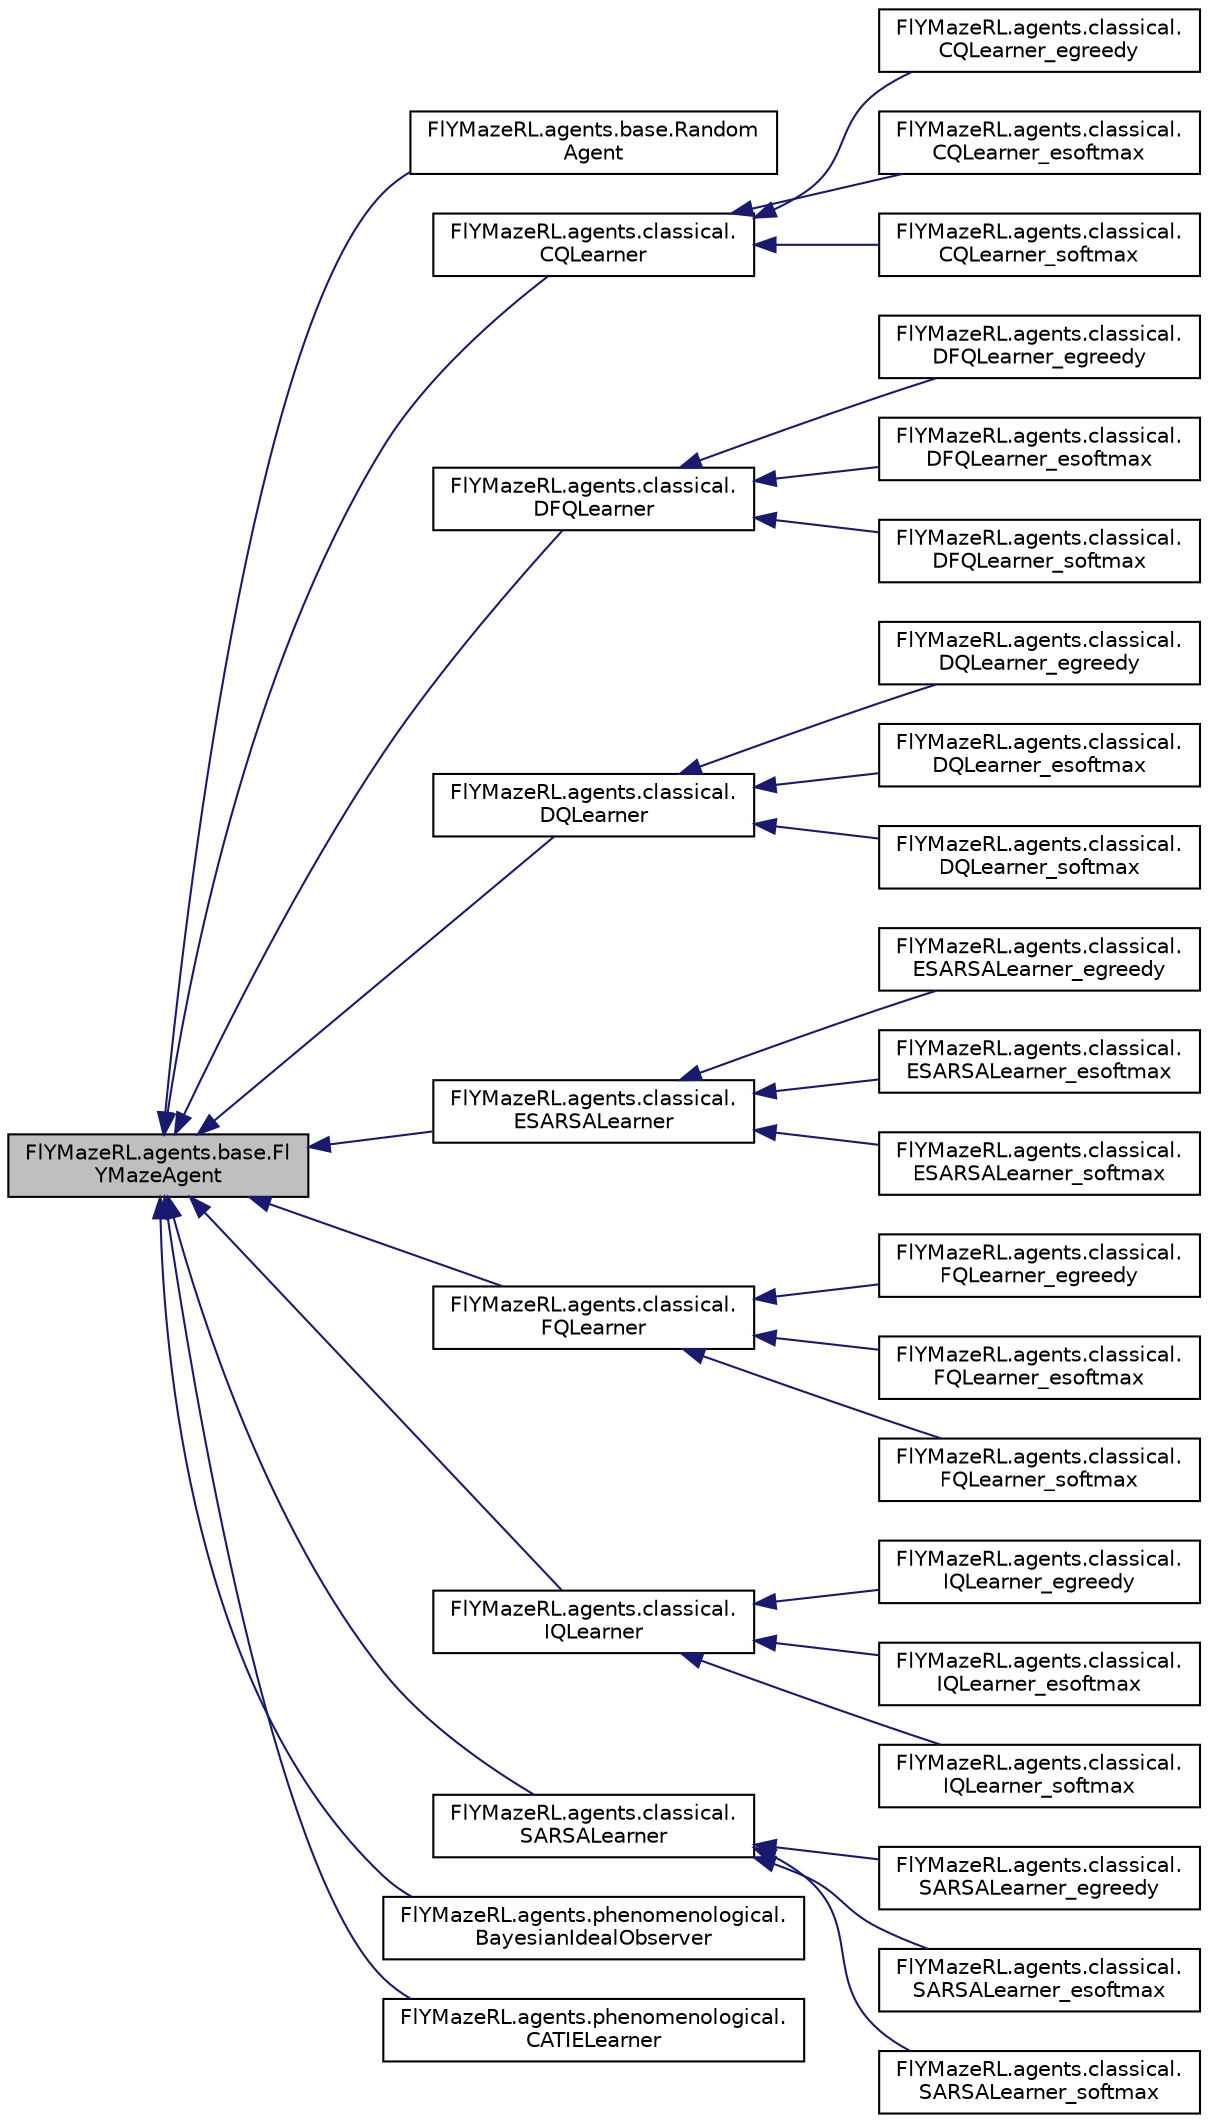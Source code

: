 digraph "FlYMazeRL.agents.base.FlYMazeAgent"
{
 // LATEX_PDF_SIZE
  edge [fontname="Helvetica",fontsize="10",labelfontname="Helvetica",labelfontsize="10"];
  node [fontname="Helvetica",fontsize="10",shape=record];
  rankdir="LR";
  Node1 [label="FlYMazeRL.agents.base.Fl\lYMazeAgent",height=0.2,width=0.4,color="black", fillcolor="grey75", style="filled", fontcolor="black",tooltip=" "];
  Node1 -> Node2 [dir="back",color="midnightblue",fontsize="10",style="solid",fontname="Helvetica"];
  Node2 [label="FlYMazeRL.agents.base.Random\lAgent",height=0.2,width=0.4,color="black", fillcolor="white", style="filled",URL="$dc/d52/class_fl_y_maze_r_l_1_1agents_1_1base_1_1_random_agent.html",tooltip=" "];
  Node1 -> Node3 [dir="back",color="midnightblue",fontsize="10",style="solid",fontname="Helvetica"];
  Node3 [label="FlYMazeRL.agents.classical.\lCQLearner",height=0.2,width=0.4,color="black", fillcolor="white", style="filled",URL="$d2/da0/class_fl_y_maze_r_l_1_1agents_1_1classical_1_1_c_q_learner.html",tooltip=" "];
  Node3 -> Node4 [dir="back",color="midnightblue",fontsize="10",style="solid",fontname="Helvetica"];
  Node4 [label="FlYMazeRL.agents.classical.\lCQLearner_egreedy",height=0.2,width=0.4,color="black", fillcolor="white", style="filled",URL="$de/d56/class_fl_y_maze_r_l_1_1agents_1_1classical_1_1_c_q_learner__egreedy.html",tooltip=" "];
  Node3 -> Node5 [dir="back",color="midnightblue",fontsize="10",style="solid",fontname="Helvetica"];
  Node5 [label="FlYMazeRL.agents.classical.\lCQLearner_esoftmax",height=0.2,width=0.4,color="black", fillcolor="white", style="filled",URL="$d9/d18/class_fl_y_maze_r_l_1_1agents_1_1classical_1_1_c_q_learner__esoftmax.html",tooltip=" "];
  Node3 -> Node6 [dir="back",color="midnightblue",fontsize="10",style="solid",fontname="Helvetica"];
  Node6 [label="FlYMazeRL.agents.classical.\lCQLearner_softmax",height=0.2,width=0.4,color="black", fillcolor="white", style="filled",URL="$d7/da0/class_fl_y_maze_r_l_1_1agents_1_1classical_1_1_c_q_learner__softmax.html",tooltip=" "];
  Node1 -> Node7 [dir="back",color="midnightblue",fontsize="10",style="solid",fontname="Helvetica"];
  Node7 [label="FlYMazeRL.agents.classical.\lDFQLearner",height=0.2,width=0.4,color="black", fillcolor="white", style="filled",URL="$d0/d7a/class_fl_y_maze_r_l_1_1agents_1_1classical_1_1_d_f_q_learner.html",tooltip=" "];
  Node7 -> Node8 [dir="back",color="midnightblue",fontsize="10",style="solid",fontname="Helvetica"];
  Node8 [label="FlYMazeRL.agents.classical.\lDFQLearner_egreedy",height=0.2,width=0.4,color="black", fillcolor="white", style="filled",URL="$d7/ddb/class_fl_y_maze_r_l_1_1agents_1_1classical_1_1_d_f_q_learner__egreedy.html",tooltip=" "];
  Node7 -> Node9 [dir="back",color="midnightblue",fontsize="10",style="solid",fontname="Helvetica"];
  Node9 [label="FlYMazeRL.agents.classical.\lDFQLearner_esoftmax",height=0.2,width=0.4,color="black", fillcolor="white", style="filled",URL="$da/df7/class_fl_y_maze_r_l_1_1agents_1_1classical_1_1_d_f_q_learner__esoftmax.html",tooltip=" "];
  Node7 -> Node10 [dir="back",color="midnightblue",fontsize="10",style="solid",fontname="Helvetica"];
  Node10 [label="FlYMazeRL.agents.classical.\lDFQLearner_softmax",height=0.2,width=0.4,color="black", fillcolor="white", style="filled",URL="$dd/d13/class_fl_y_maze_r_l_1_1agents_1_1classical_1_1_d_f_q_learner__softmax.html",tooltip=" "];
  Node1 -> Node11 [dir="back",color="midnightblue",fontsize="10",style="solid",fontname="Helvetica"];
  Node11 [label="FlYMazeRL.agents.classical.\lDQLearner",height=0.2,width=0.4,color="black", fillcolor="white", style="filled",URL="$dd/da7/class_fl_y_maze_r_l_1_1agents_1_1classical_1_1_d_q_learner.html",tooltip=" "];
  Node11 -> Node12 [dir="back",color="midnightblue",fontsize="10",style="solid",fontname="Helvetica"];
  Node12 [label="FlYMazeRL.agents.classical.\lDQLearner_egreedy",height=0.2,width=0.4,color="black", fillcolor="white", style="filled",URL="$d8/d73/class_fl_y_maze_r_l_1_1agents_1_1classical_1_1_d_q_learner__egreedy.html",tooltip=" "];
  Node11 -> Node13 [dir="back",color="midnightblue",fontsize="10",style="solid",fontname="Helvetica"];
  Node13 [label="FlYMazeRL.agents.classical.\lDQLearner_esoftmax",height=0.2,width=0.4,color="black", fillcolor="white", style="filled",URL="$d9/d98/class_fl_y_maze_r_l_1_1agents_1_1classical_1_1_d_q_learner__esoftmax.html",tooltip=" "];
  Node11 -> Node14 [dir="back",color="midnightblue",fontsize="10",style="solid",fontname="Helvetica"];
  Node14 [label="FlYMazeRL.agents.classical.\lDQLearner_softmax",height=0.2,width=0.4,color="black", fillcolor="white", style="filled",URL="$d6/d1f/class_fl_y_maze_r_l_1_1agents_1_1classical_1_1_d_q_learner__softmax.html",tooltip=" "];
  Node1 -> Node15 [dir="back",color="midnightblue",fontsize="10",style="solid",fontname="Helvetica"];
  Node15 [label="FlYMazeRL.agents.classical.\lESARSALearner",height=0.2,width=0.4,color="black", fillcolor="white", style="filled",URL="$da/d3d/class_fl_y_maze_r_l_1_1agents_1_1classical_1_1_e_s_a_r_s_a_learner.html",tooltip=" "];
  Node15 -> Node16 [dir="back",color="midnightblue",fontsize="10",style="solid",fontname="Helvetica"];
  Node16 [label="FlYMazeRL.agents.classical.\lESARSALearner_egreedy",height=0.2,width=0.4,color="black", fillcolor="white", style="filled",URL="$df/d86/class_fl_y_maze_r_l_1_1agents_1_1classical_1_1_e_s_a_r_s_a_learner__egreedy.html",tooltip=" "];
  Node15 -> Node17 [dir="back",color="midnightblue",fontsize="10",style="solid",fontname="Helvetica"];
  Node17 [label="FlYMazeRL.agents.classical.\lESARSALearner_esoftmax",height=0.2,width=0.4,color="black", fillcolor="white", style="filled",URL="$d2/d3e/class_fl_y_maze_r_l_1_1agents_1_1classical_1_1_e_s_a_r_s_a_learner__esoftmax.html",tooltip=" "];
  Node15 -> Node18 [dir="back",color="midnightblue",fontsize="10",style="solid",fontname="Helvetica"];
  Node18 [label="FlYMazeRL.agents.classical.\lESARSALearner_softmax",height=0.2,width=0.4,color="black", fillcolor="white", style="filled",URL="$de/d06/class_fl_y_maze_r_l_1_1agents_1_1classical_1_1_e_s_a_r_s_a_learner__softmax.html",tooltip=" "];
  Node1 -> Node19 [dir="back",color="midnightblue",fontsize="10",style="solid",fontname="Helvetica"];
  Node19 [label="FlYMazeRL.agents.classical.\lFQLearner",height=0.2,width=0.4,color="black", fillcolor="white", style="filled",URL="$dc/d60/class_fl_y_maze_r_l_1_1agents_1_1classical_1_1_f_q_learner.html",tooltip=" "];
  Node19 -> Node20 [dir="back",color="midnightblue",fontsize="10",style="solid",fontname="Helvetica"];
  Node20 [label="FlYMazeRL.agents.classical.\lFQLearner_egreedy",height=0.2,width=0.4,color="black", fillcolor="white", style="filled",URL="$d4/d67/class_fl_y_maze_r_l_1_1agents_1_1classical_1_1_f_q_learner__egreedy.html",tooltip=" "];
  Node19 -> Node21 [dir="back",color="midnightblue",fontsize="10",style="solid",fontname="Helvetica"];
  Node21 [label="FlYMazeRL.agents.classical.\lFQLearner_esoftmax",height=0.2,width=0.4,color="black", fillcolor="white", style="filled",URL="$dc/d4a/class_fl_y_maze_r_l_1_1agents_1_1classical_1_1_f_q_learner__esoftmax.html",tooltip=" "];
  Node19 -> Node22 [dir="back",color="midnightblue",fontsize="10",style="solid",fontname="Helvetica"];
  Node22 [label="FlYMazeRL.agents.classical.\lFQLearner_softmax",height=0.2,width=0.4,color="black", fillcolor="white", style="filled",URL="$de/d61/class_fl_y_maze_r_l_1_1agents_1_1classical_1_1_f_q_learner__softmax.html",tooltip=" "];
  Node1 -> Node23 [dir="back",color="midnightblue",fontsize="10",style="solid",fontname="Helvetica"];
  Node23 [label="FlYMazeRL.agents.classical.\lIQLearner",height=0.2,width=0.4,color="black", fillcolor="white", style="filled",URL="$d5/d99/class_fl_y_maze_r_l_1_1agents_1_1classical_1_1_i_q_learner.html",tooltip=" "];
  Node23 -> Node24 [dir="back",color="midnightblue",fontsize="10",style="solid",fontname="Helvetica"];
  Node24 [label="FlYMazeRL.agents.classical.\lIQLearner_egreedy",height=0.2,width=0.4,color="black", fillcolor="white", style="filled",URL="$d8/d98/class_fl_y_maze_r_l_1_1agents_1_1classical_1_1_i_q_learner__egreedy.html",tooltip=" "];
  Node23 -> Node25 [dir="back",color="midnightblue",fontsize="10",style="solid",fontname="Helvetica"];
  Node25 [label="FlYMazeRL.agents.classical.\lIQLearner_esoftmax",height=0.2,width=0.4,color="black", fillcolor="white", style="filled",URL="$d1/deb/class_fl_y_maze_r_l_1_1agents_1_1classical_1_1_i_q_learner__esoftmax.html",tooltip=" "];
  Node23 -> Node26 [dir="back",color="midnightblue",fontsize="10",style="solid",fontname="Helvetica"];
  Node26 [label="FlYMazeRL.agents.classical.\lIQLearner_softmax",height=0.2,width=0.4,color="black", fillcolor="white", style="filled",URL="$d4/d66/class_fl_y_maze_r_l_1_1agents_1_1classical_1_1_i_q_learner__softmax.html",tooltip=" "];
  Node1 -> Node27 [dir="back",color="midnightblue",fontsize="10",style="solid",fontname="Helvetica"];
  Node27 [label="FlYMazeRL.agents.classical.\lSARSALearner",height=0.2,width=0.4,color="black", fillcolor="white", style="filled",URL="$dd/d83/class_fl_y_maze_r_l_1_1agents_1_1classical_1_1_s_a_r_s_a_learner.html",tooltip=" "];
  Node27 -> Node28 [dir="back",color="midnightblue",fontsize="10",style="solid",fontname="Helvetica"];
  Node28 [label="FlYMazeRL.agents.classical.\lSARSALearner_egreedy",height=0.2,width=0.4,color="black", fillcolor="white", style="filled",URL="$d5/d74/class_fl_y_maze_r_l_1_1agents_1_1classical_1_1_s_a_r_s_a_learner__egreedy.html",tooltip=" "];
  Node27 -> Node29 [dir="back",color="midnightblue",fontsize="10",style="solid",fontname="Helvetica"];
  Node29 [label="FlYMazeRL.agents.classical.\lSARSALearner_esoftmax",height=0.2,width=0.4,color="black", fillcolor="white", style="filled",URL="$db/d28/class_fl_y_maze_r_l_1_1agents_1_1classical_1_1_s_a_r_s_a_learner__esoftmax.html",tooltip=" "];
  Node27 -> Node30 [dir="back",color="midnightblue",fontsize="10",style="solid",fontname="Helvetica"];
  Node30 [label="FlYMazeRL.agents.classical.\lSARSALearner_softmax",height=0.2,width=0.4,color="black", fillcolor="white", style="filled",URL="$d8/d05/class_fl_y_maze_r_l_1_1agents_1_1classical_1_1_s_a_r_s_a_learner__softmax.html",tooltip=" "];
  Node1 -> Node31 [dir="back",color="midnightblue",fontsize="10",style="solid",fontname="Helvetica"];
  Node31 [label="FlYMazeRL.agents.phenomenological.\lBayesianIdealObserver",height=0.2,width=0.4,color="black", fillcolor="white", style="filled",URL="$d2/d90/class_fl_y_maze_r_l_1_1agents_1_1phenomenological_1_1_bayesian_ideal_observer.html",tooltip=" "];
  Node1 -> Node32 [dir="back",color="midnightblue",fontsize="10",style="solid",fontname="Helvetica"];
  Node32 [label="FlYMazeRL.agents.phenomenological.\lCATIELearner",height=0.2,width=0.4,color="black", fillcolor="white", style="filled",URL="$da/d22/class_fl_y_maze_r_l_1_1agents_1_1phenomenological_1_1_c_a_t_i_e_learner.html",tooltip=" "];
}
